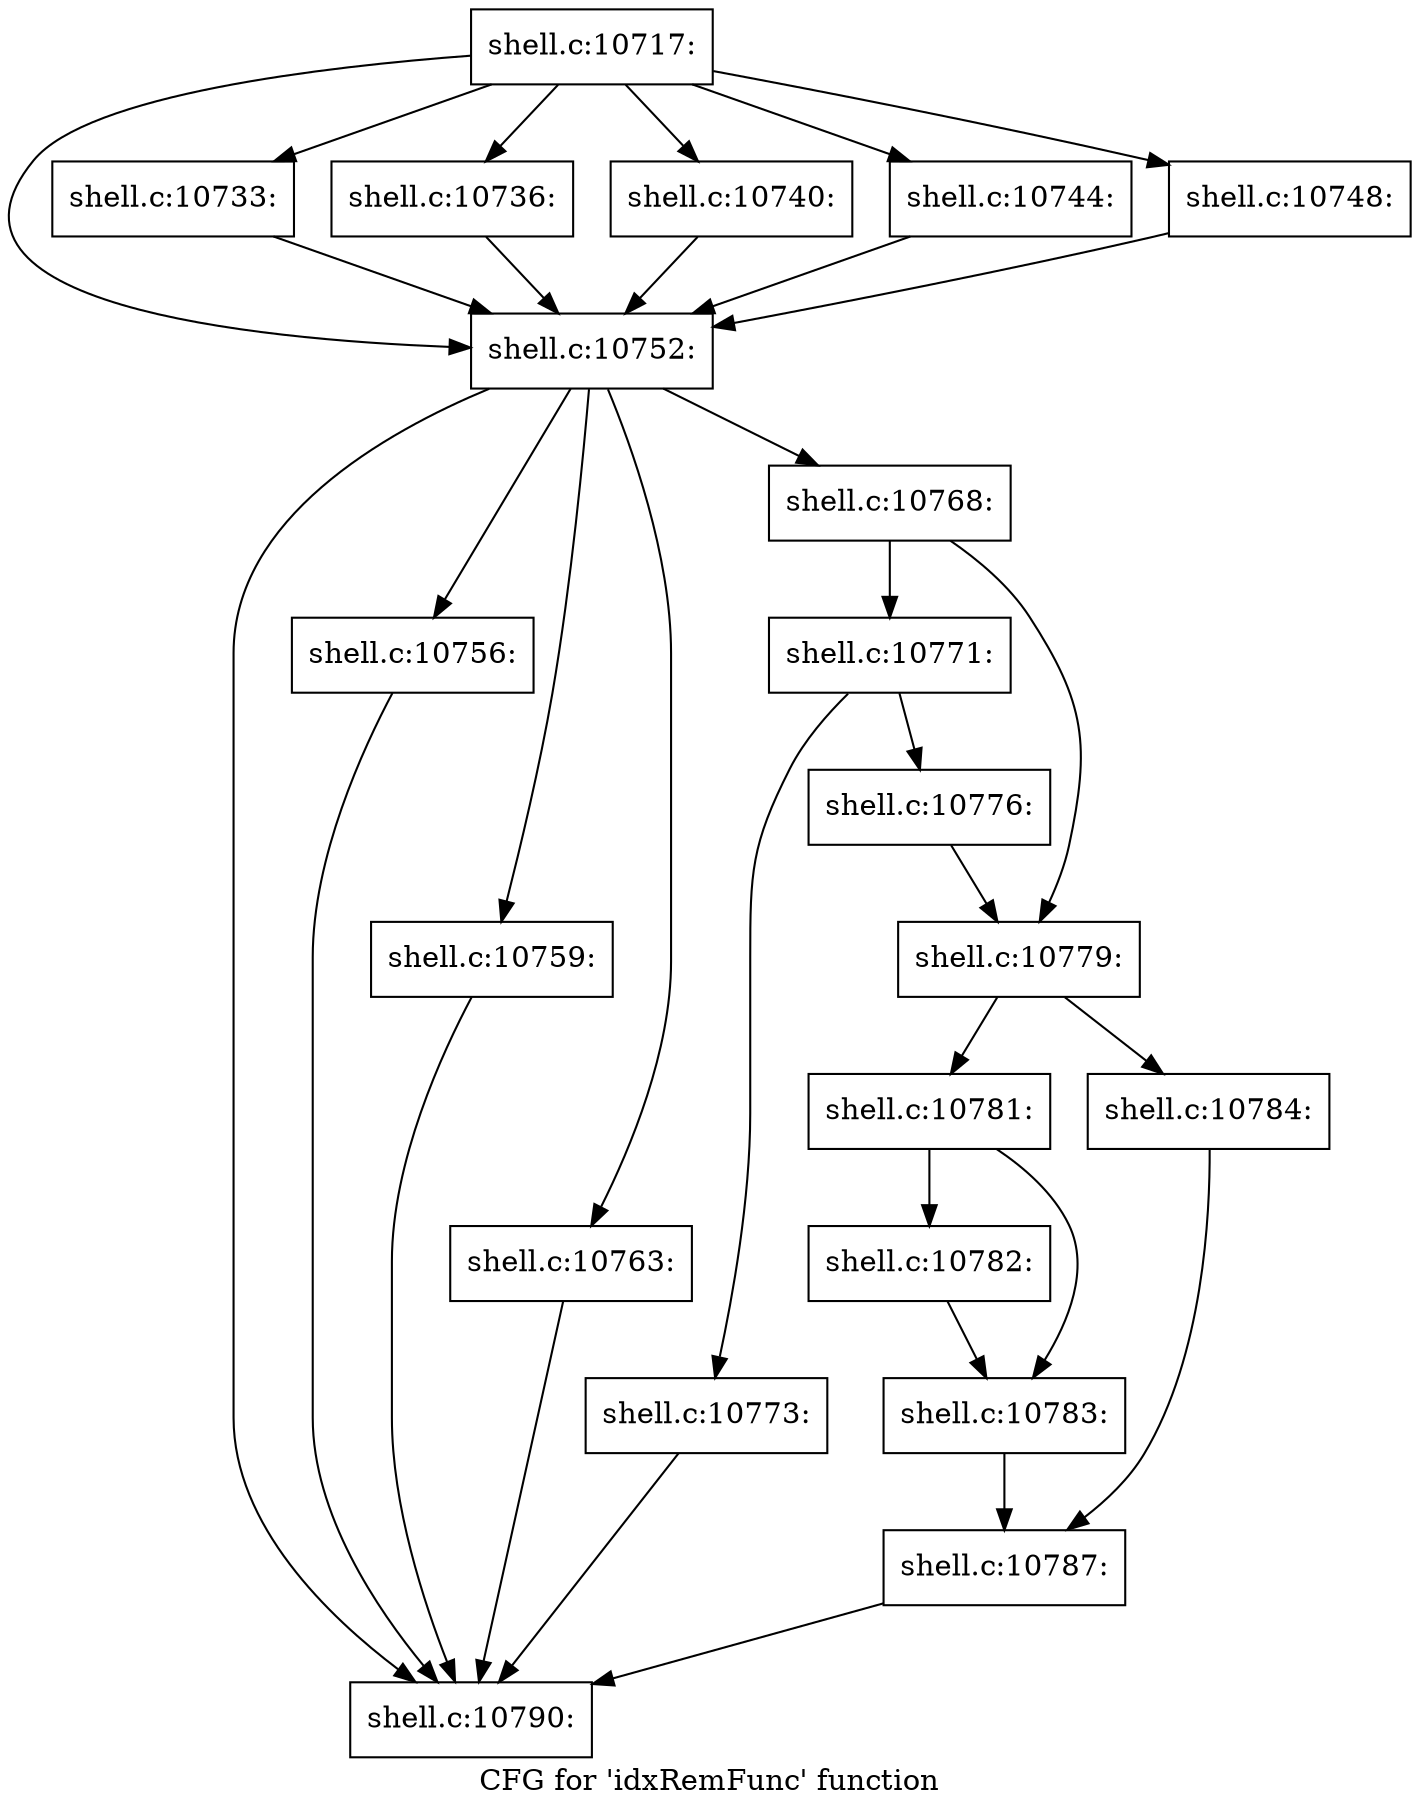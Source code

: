 digraph "CFG for 'idxRemFunc' function" {
	label="CFG for 'idxRemFunc' function";

	Node0x560276ca7030 [shape=record,label="{shell.c:10717:}"];
	Node0x560276ca7030 -> Node0x560276cc0c30;
	Node0x560276ca7030 -> Node0x560276cc1260;
	Node0x560276ca7030 -> Node0x560276cc1350;
	Node0x560276ca7030 -> Node0x560276cc17d0;
	Node0x560276ca7030 -> Node0x560276cc1c50;
	Node0x560276ca7030 -> Node0x560276cc2340;
	Node0x560276cc1260 [shape=record,label="{shell.c:10733:}"];
	Node0x560276cc1260 -> Node0x560276cc0c30;
	Node0x560276cc1350 [shape=record,label="{shell.c:10736:}"];
	Node0x560276cc1350 -> Node0x560276cc0c30;
	Node0x560276cc17d0 [shape=record,label="{shell.c:10740:}"];
	Node0x560276cc17d0 -> Node0x560276cc0c30;
	Node0x560276cc1c50 [shape=record,label="{shell.c:10744:}"];
	Node0x560276cc1c50 -> Node0x560276cc0c30;
	Node0x560276cc2340 [shape=record,label="{shell.c:10748:}"];
	Node0x560276cc2340 -> Node0x560276cc0c30;
	Node0x560276cc0c30 [shape=record,label="{shell.c:10752:}"];
	Node0x560276cc0c30 -> Node0x560276cc0e80;
	Node0x560276cc0c30 -> Node0x560276cc35a0;
	Node0x560276cc0c30 -> Node0x560276cc3690;
	Node0x560276cc0c30 -> Node0x560276cc3c80;
	Node0x560276cc0c30 -> Node0x560276cc4270;
	Node0x560276cc35a0 [shape=record,label="{shell.c:10756:}"];
	Node0x560276cc35a0 -> Node0x560276cc0e80;
	Node0x560276cc3690 [shape=record,label="{shell.c:10759:}"];
	Node0x560276cc3690 -> Node0x560276cc0e80;
	Node0x560276cc3c80 [shape=record,label="{shell.c:10763:}"];
	Node0x560276cc3c80 -> Node0x560276cc0e80;
	Node0x560276cc4270 [shape=record,label="{shell.c:10768:}"];
	Node0x560276cc4270 -> Node0x560276cc4db0;
	Node0x560276cc4270 -> Node0x560276cc4e00;
	Node0x560276cc4db0 [shape=record,label="{shell.c:10771:}"];
	Node0x560276cc4db0 -> Node0x560276cc5cb0;
	Node0x560276cc4db0 -> Node0x560276cc6110;
	Node0x560276cc5cb0 [shape=record,label="{shell.c:10773:}"];
	Node0x560276cc5cb0 -> Node0x560276cc0e80;
	Node0x560276cc6110 [shape=record,label="{shell.c:10776:}"];
	Node0x560276cc6110 -> Node0x560276cc4e00;
	Node0x560276cc4e00 [shape=record,label="{shell.c:10779:}"];
	Node0x560276cc4e00 -> Node0x560276cc6db0;
	Node0x560276cc4e00 -> Node0x560276cc6e50;
	Node0x560276cc6db0 [shape=record,label="{shell.c:10781:}"];
	Node0x560276cc6db0 -> Node0x560276cc76f0;
	Node0x560276cc6db0 -> Node0x560276cc7740;
	Node0x560276cc76f0 [shape=record,label="{shell.c:10782:}"];
	Node0x560276cc76f0 -> Node0x560276cc7740;
	Node0x560276cc7740 [shape=record,label="{shell.c:10783:}"];
	Node0x560276cc7740 -> Node0x560276cc6e00;
	Node0x560276cc6e50 [shape=record,label="{shell.c:10784:}"];
	Node0x560276cc6e50 -> Node0x560276cc6e00;
	Node0x560276cc6e00 [shape=record,label="{shell.c:10787:}"];
	Node0x560276cc6e00 -> Node0x560276cc0e80;
	Node0x560276cc0e80 [shape=record,label="{shell.c:10790:}"];
}
